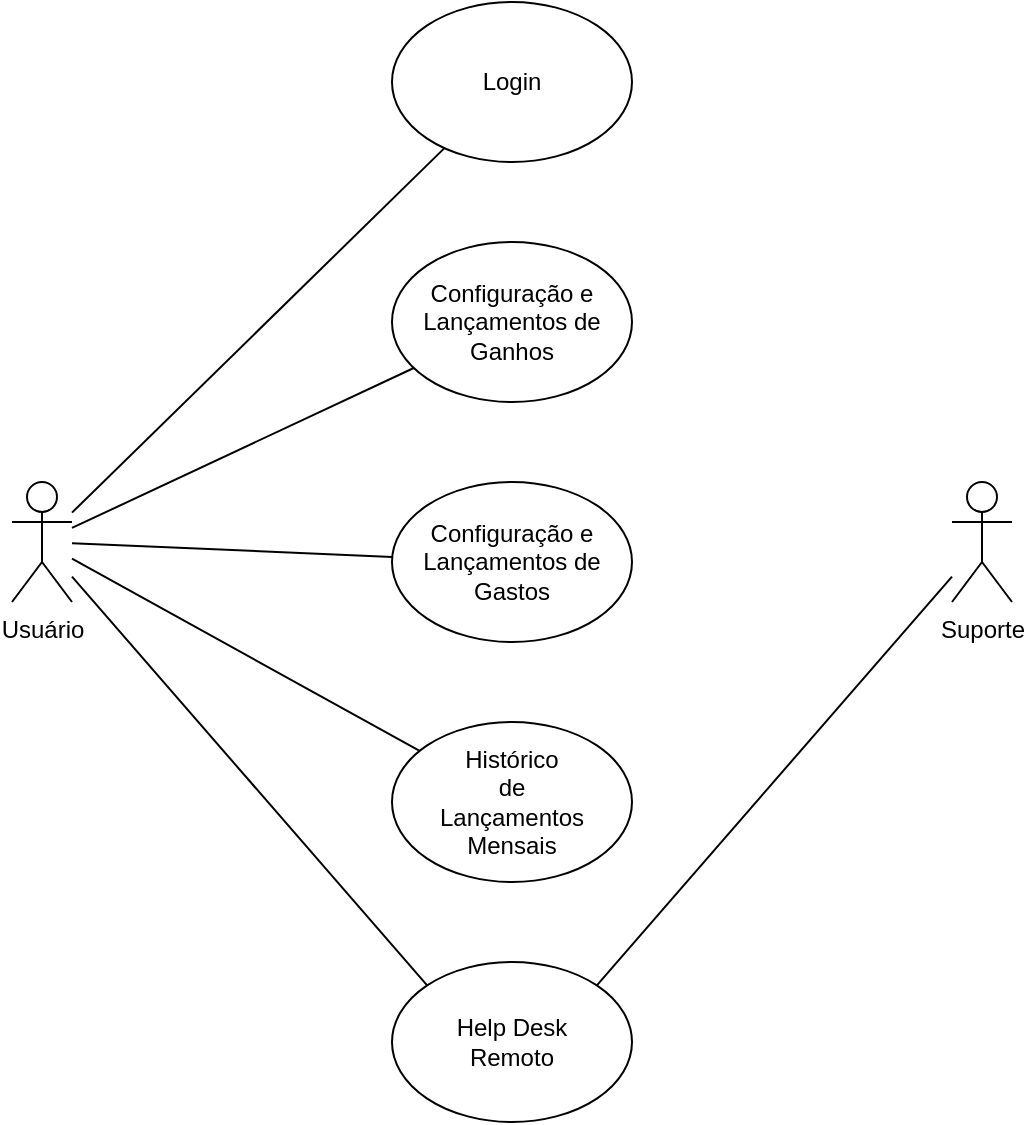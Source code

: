 <mxfile version="20.3.7" type="device"><diagram id="XgpXlbconx9urXEFVVg7" name="Página-1"><mxGraphModel dx="1472" dy="545" grid="1" gridSize="10" guides="1" tooltips="1" connect="1" arrows="1" fold="1" page="1" pageScale="1" pageWidth="827" pageHeight="1169" math="0" shadow="0"><root><mxCell id="0"/><mxCell id="1" parent="0"/><mxCell id="VKMmXneWpvuxz2EiXooc-1" value="Usuário" style="shape=umlActor;verticalLabelPosition=bottom;verticalAlign=top;html=1;outlineConnect=0;" vertex="1" parent="1"><mxGeometry x="90" y="320" width="30" height="60" as="geometry"/></mxCell><mxCell id="VKMmXneWpvuxz2EiXooc-2" value="Suporte" style="shape=umlActor;verticalLabelPosition=bottom;verticalAlign=top;html=1;outlineConnect=0;" vertex="1" parent="1"><mxGeometry x="560" y="320" width="30" height="60" as="geometry"/></mxCell><mxCell id="VKMmXneWpvuxz2EiXooc-3" value="Login" style="ellipse;whiteSpace=wrap;html=1;" vertex="1" parent="1"><mxGeometry x="280" y="80" width="120" height="80" as="geometry"/></mxCell><mxCell id="VKMmXneWpvuxz2EiXooc-4" value="Configuração e&lt;br&gt;Lançamentos&amp;nbsp;de Ganhos" style="ellipse;whiteSpace=wrap;html=1;" vertex="1" parent="1"><mxGeometry x="280" y="200" width="120" height="80" as="geometry"/></mxCell><mxCell id="VKMmXneWpvuxz2EiXooc-5" value="Histórico&lt;br&gt;de&lt;br&gt;Lançamentos&lt;br&gt;Mensais" style="ellipse;whiteSpace=wrap;html=1;" vertex="1" parent="1"><mxGeometry x="280" y="440" width="120" height="80" as="geometry"/></mxCell><mxCell id="VKMmXneWpvuxz2EiXooc-6" value="Help Desk&lt;br&gt;Remoto" style="ellipse;whiteSpace=wrap;html=1;" vertex="1" parent="1"><mxGeometry x="280" y="560" width="120" height="80" as="geometry"/></mxCell><mxCell id="VKMmXneWpvuxz2EiXooc-8" value="Configuração e&lt;br&gt;Lançamentos&amp;nbsp;de Gastos" style="ellipse;whiteSpace=wrap;html=1;" vertex="1" parent="1"><mxGeometry x="280" y="320" width="120" height="80" as="geometry"/></mxCell><mxCell id="VKMmXneWpvuxz2EiXooc-10" value="" style="endArrow=none;html=1;rounded=0;" edge="1" parent="1" source="VKMmXneWpvuxz2EiXooc-1" target="VKMmXneWpvuxz2EiXooc-3"><mxGeometry width="50" height="50" relative="1" as="geometry"><mxPoint x="390" y="310" as="sourcePoint"/><mxPoint x="440" y="260" as="targetPoint"/></mxGeometry></mxCell><mxCell id="VKMmXneWpvuxz2EiXooc-11" value="" style="endArrow=none;html=1;rounded=0;" edge="1" parent="1" source="VKMmXneWpvuxz2EiXooc-1" target="VKMmXneWpvuxz2EiXooc-4"><mxGeometry width="50" height="50" relative="1" as="geometry"><mxPoint x="390" y="310" as="sourcePoint"/><mxPoint x="440" y="260" as="targetPoint"/></mxGeometry></mxCell><mxCell id="VKMmXneWpvuxz2EiXooc-12" value="" style="endArrow=none;html=1;rounded=0;" edge="1" parent="1" source="VKMmXneWpvuxz2EiXooc-1" target="VKMmXneWpvuxz2EiXooc-8"><mxGeometry width="50" height="50" relative="1" as="geometry"><mxPoint x="390" y="310" as="sourcePoint"/><mxPoint x="440" y="260" as="targetPoint"/></mxGeometry></mxCell><mxCell id="VKMmXneWpvuxz2EiXooc-13" value="" style="endArrow=none;html=1;rounded=0;" edge="1" parent="1" source="VKMmXneWpvuxz2EiXooc-1" target="VKMmXneWpvuxz2EiXooc-5"><mxGeometry width="50" height="50" relative="1" as="geometry"><mxPoint x="390" y="410" as="sourcePoint"/><mxPoint x="440" y="360" as="targetPoint"/></mxGeometry></mxCell><mxCell id="VKMmXneWpvuxz2EiXooc-14" value="" style="endArrow=none;html=1;rounded=0;entryX=0;entryY=0;entryDx=0;entryDy=0;" edge="1" parent="1" source="VKMmXneWpvuxz2EiXooc-1" target="VKMmXneWpvuxz2EiXooc-6"><mxGeometry width="50" height="50" relative="1" as="geometry"><mxPoint x="390" y="410" as="sourcePoint"/><mxPoint x="440" y="360" as="targetPoint"/></mxGeometry></mxCell><mxCell id="VKMmXneWpvuxz2EiXooc-15" value="" style="endArrow=none;html=1;rounded=0;exitX=1;exitY=0;exitDx=0;exitDy=0;" edge="1" parent="1" source="VKMmXneWpvuxz2EiXooc-6" target="VKMmXneWpvuxz2EiXooc-2"><mxGeometry width="50" height="50" relative="1" as="geometry"><mxPoint x="390" y="410" as="sourcePoint"/><mxPoint x="440" y="360" as="targetPoint"/></mxGeometry></mxCell></root></mxGraphModel></diagram></mxfile>